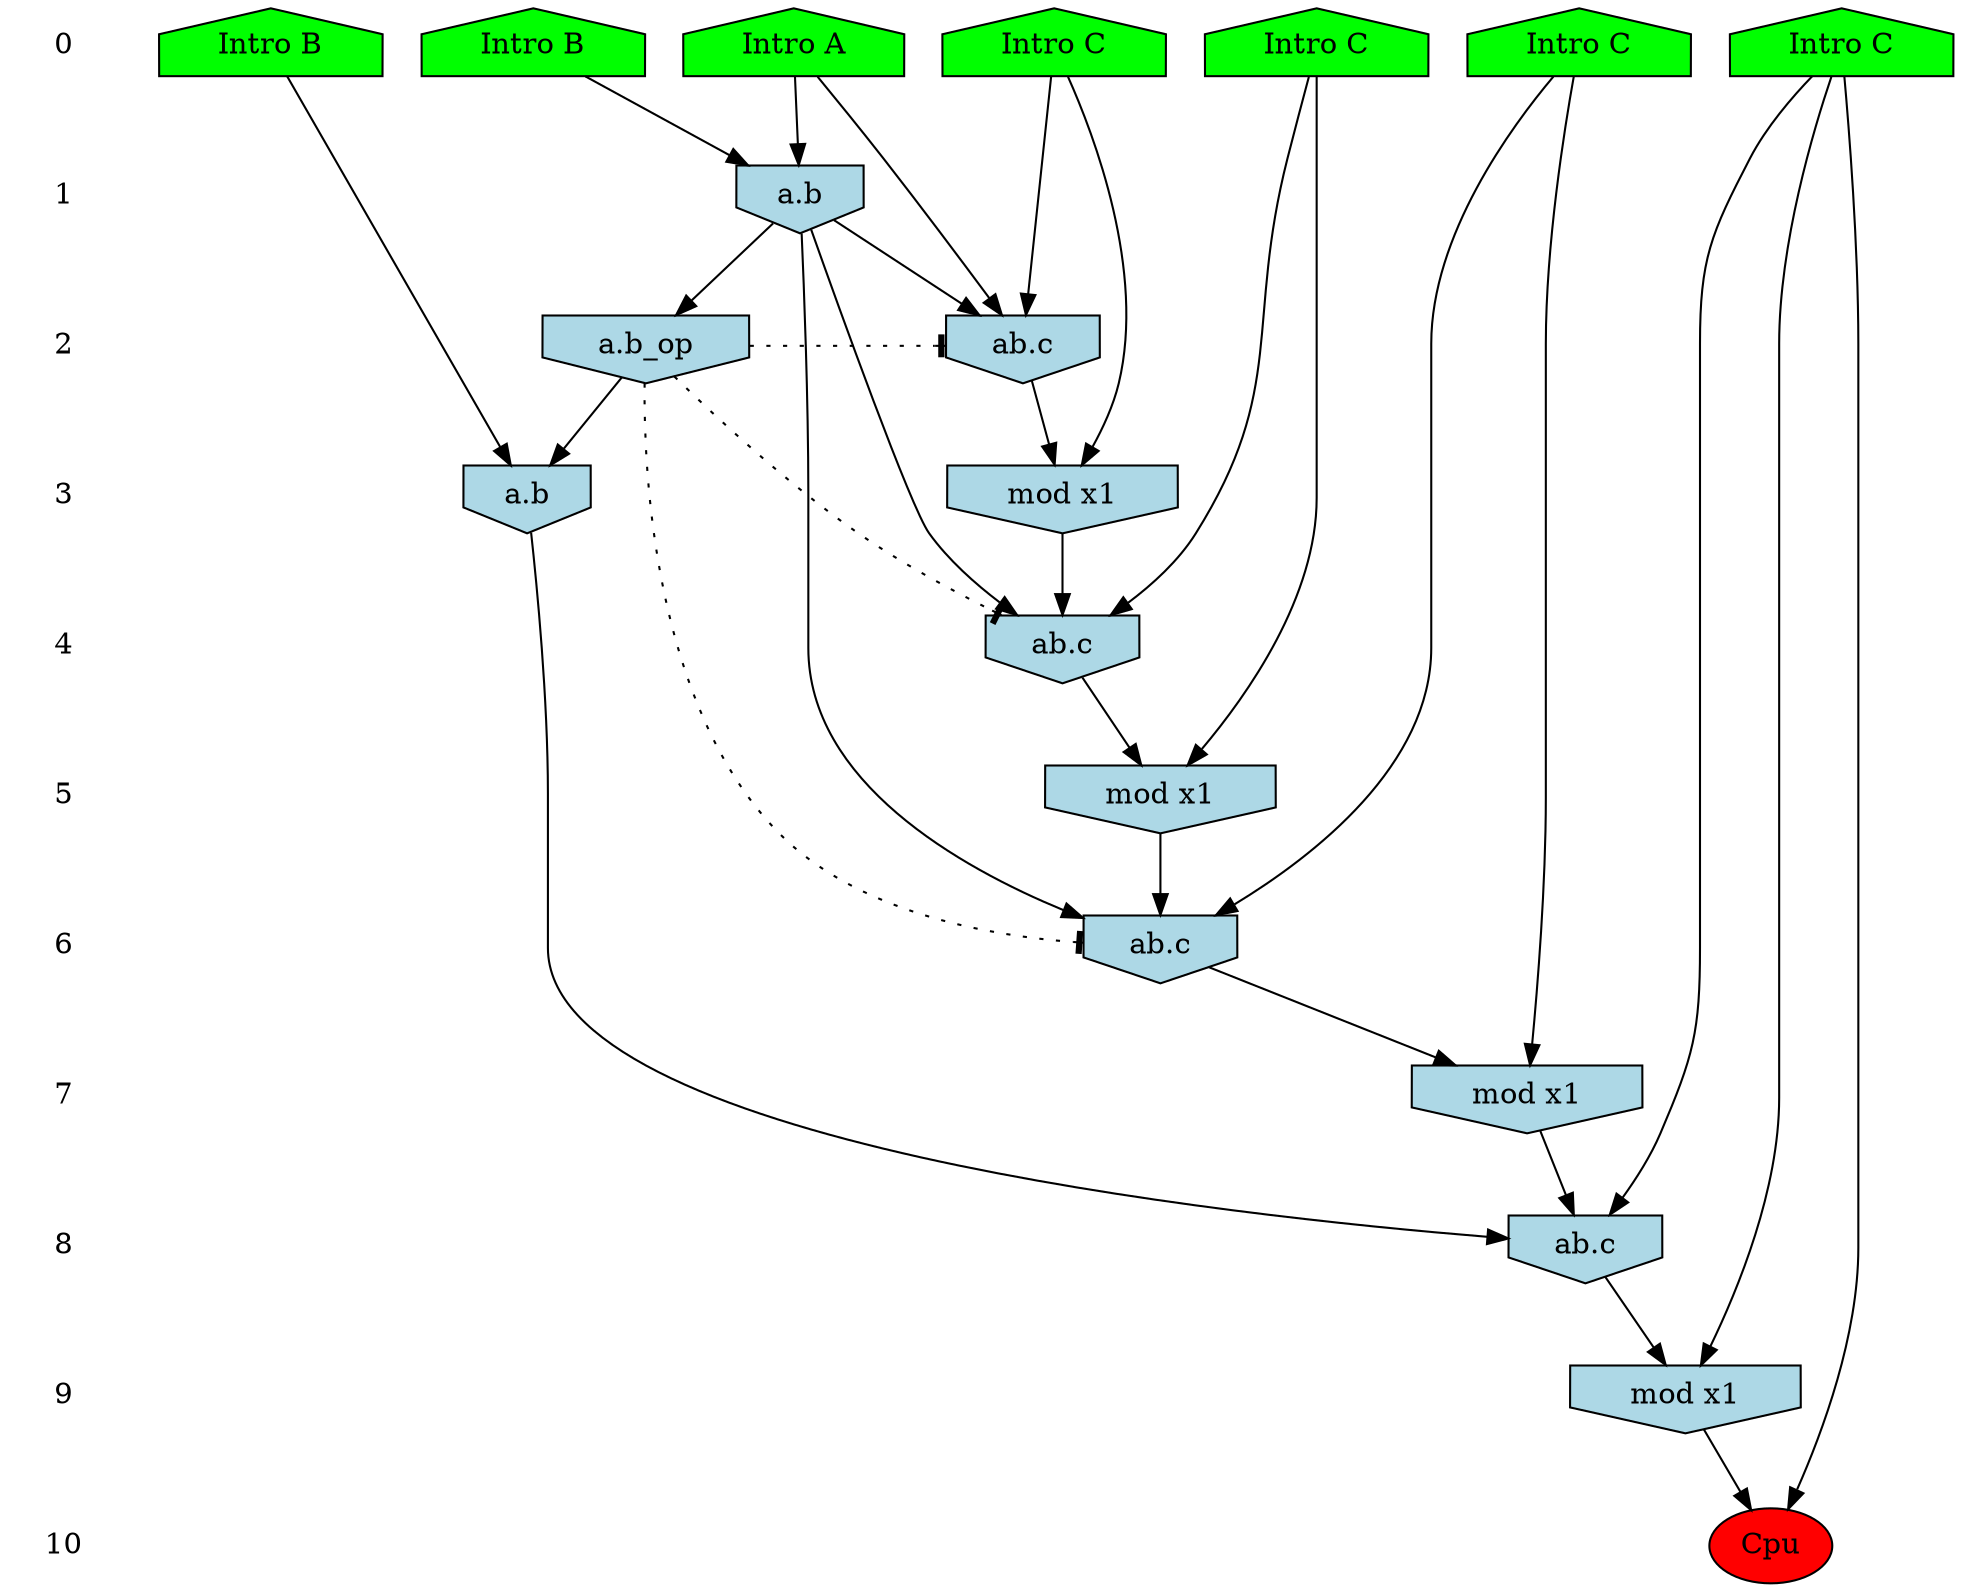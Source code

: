 /* Compression of 4 causal flows obtained in average at 1.512524E+01 t.u */
/* Compressed causal flows were: [1114;2222;2732;3995] */
digraph G{
 ranksep=.5 ; 
{ rank = same ; "0" [shape=plaintext] ; node_1 [label ="Intro B", shape=house, style=filled, fillcolor=green] ;
node_2 [label ="Intro B", shape=house, style=filled, fillcolor=green] ;
node_3 [label ="Intro A", shape=house, style=filled, fillcolor=green] ;
node_4 [label ="Intro C", shape=house, style=filled, fillcolor=green] ;
node_5 [label ="Intro C", shape=house, style=filled, fillcolor=green] ;
node_6 [label ="Intro C", shape=house, style=filled, fillcolor=green] ;
node_7 [label ="Intro C", shape=house, style=filled, fillcolor=green] ;
}
{ rank = same ; "1" [shape=plaintext] ; node_8 [label="a.b", shape=invhouse, style=filled, fillcolor = lightblue] ;
}
{ rank = same ; "2" [shape=plaintext] ; node_9 [label="ab.c", shape=invhouse, style=filled, fillcolor = lightblue] ;
node_14 [label="a.b_op", shape=invhouse, style=filled, fillcolor = lightblue] ;
}
{ rank = same ; "3" [shape=plaintext] ; node_10 [label="mod x1", shape=invhouse, style=filled, fillcolor = lightblue] ;
node_15 [label="a.b", shape=invhouse, style=filled, fillcolor = lightblue] ;
}
{ rank = same ; "4" [shape=plaintext] ; node_11 [label="ab.c", shape=invhouse, style=filled, fillcolor = lightblue] ;
}
{ rank = same ; "5" [shape=plaintext] ; node_12 [label="mod x1", shape=invhouse, style=filled, fillcolor = lightblue] ;
}
{ rank = same ; "6" [shape=plaintext] ; node_13 [label="ab.c", shape=invhouse, style=filled, fillcolor = lightblue] ;
}
{ rank = same ; "7" [shape=plaintext] ; node_16 [label="mod x1", shape=invhouse, style=filled, fillcolor = lightblue] ;
}
{ rank = same ; "8" [shape=plaintext] ; node_17 [label="ab.c", shape=invhouse, style=filled, fillcolor = lightblue] ;
}
{ rank = same ; "9" [shape=plaintext] ; node_18 [label="mod x1", shape=invhouse, style=filled, fillcolor = lightblue] ;
}
{ rank = same ; "10" [shape=plaintext] ; node_19 [label ="Cpu", style=filled, fillcolor=red] ;
}
"0" -> "1" [style="invis"]; 
"1" -> "2" [style="invis"]; 
"2" -> "3" [style="invis"]; 
"3" -> "4" [style="invis"]; 
"4" -> "5" [style="invis"]; 
"5" -> "6" [style="invis"]; 
"6" -> "7" [style="invis"]; 
"7" -> "8" [style="invis"]; 
"8" -> "9" [style="invis"]; 
"9" -> "10" [style="invis"]; 
node_1 -> node_8
node_3 -> node_8
node_3 -> node_9
node_5 -> node_9
node_8 -> node_9
node_5 -> node_10
node_9 -> node_10
node_4 -> node_11
node_8 -> node_11
node_10 -> node_11
node_4 -> node_12
node_11 -> node_12
node_7 -> node_13
node_8 -> node_13
node_12 -> node_13
node_8 -> node_14
node_2 -> node_15
node_14 -> node_15
node_7 -> node_16
node_13 -> node_16
node_6 -> node_17
node_15 -> node_17
node_16 -> node_17
node_6 -> node_18
node_17 -> node_18
node_6 -> node_19
node_18 -> node_19
node_14 -> node_13 [style=dotted, arrowhead = tee] 
node_14 -> node_11 [style=dotted, arrowhead = tee] 
node_14 -> node_9 [style=dotted, arrowhead = tee] 
}
/*
 Dot generation time: 0.000510
*/